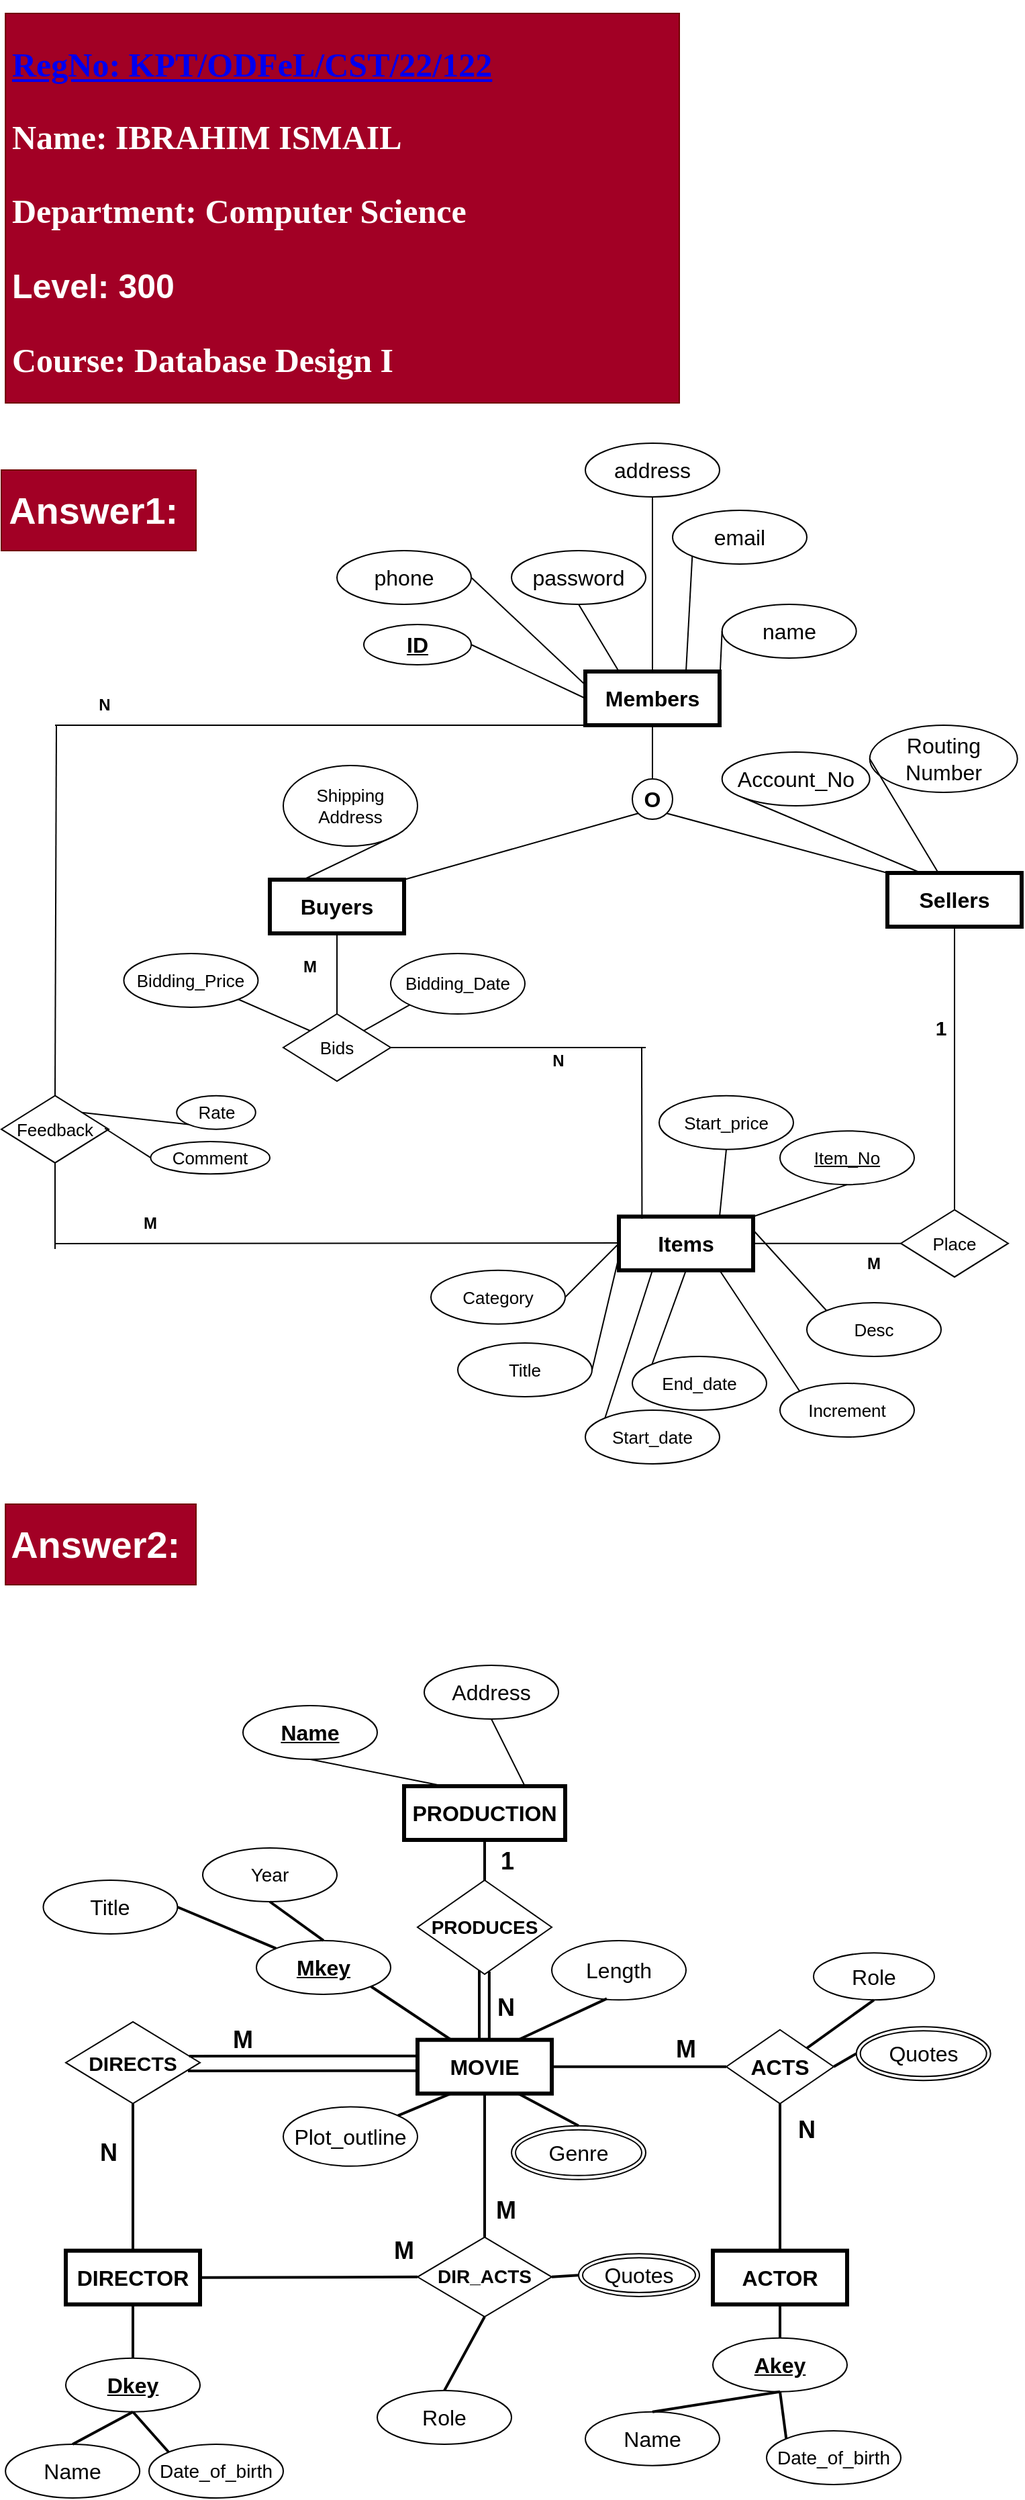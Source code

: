 <mxfile version="13.9.9" type="device"><diagram id="R2lEEEUBdFMjLlhIrx00" name="Page-1"><mxGraphModel dx="570" dy="810" grid="1" gridSize="10" guides="1" tooltips="1" connect="1" arrows="1" fold="1" page="1" pageScale="1" pageWidth="850" pageHeight="1100" background="#ffffff" math="0" shadow="0" extFonts="Permanent Marker^https://fonts.googleapis.com/css?family=Permanent+Marker"><root><mxCell id="0"/><mxCell id="1" parent="0"/><mxCell id="3SLFZwiBnC4QD5V8K0jt-1" value="Members" style="whiteSpace=wrap;html=1;align=center;strokeWidth=3;fontSize=16;fontStyle=1" parent="1" vertex="1"><mxGeometry x="1320" y="500" width="100" height="40" as="geometry"/></mxCell><mxCell id="3SLFZwiBnC4QD5V8K0jt-2" value="Buyers" style="whiteSpace=wrap;html=1;align=center;strokeWidth=3;fontSize=16;fontStyle=1" parent="1" vertex="1"><mxGeometry x="1085" y="655" width="100" height="40" as="geometry"/></mxCell><mxCell id="3SLFZwiBnC4QD5V8K0jt-3" value="Sellers" style="whiteSpace=wrap;html=1;align=center;strokeWidth=3;fontSize=16;fontStyle=1" parent="1" vertex="1"><mxGeometry x="1545" y="650" width="100" height="40" as="geometry"/></mxCell><mxCell id="3SLFZwiBnC4QD5V8K0jt-4" value="O" style="ellipse;whiteSpace=wrap;html=1;aspect=fixed;strokeWidth=1;fontSize=16;fontStyle=1" parent="1" vertex="1"><mxGeometry x="1355" y="580" width="30" height="30" as="geometry"/></mxCell><mxCell id="3SLFZwiBnC4QD5V8K0jt-6" value="" style="endArrow=none;html=1;fontSize=16;entryX=0;entryY=1;entryDx=0;entryDy=0;exitX=1;exitY=0;exitDx=0;exitDy=0;" parent="1" source="3SLFZwiBnC4QD5V8K0jt-2" target="3SLFZwiBnC4QD5V8K0jt-4" edge="1"><mxGeometry width="50" height="50" relative="1" as="geometry"><mxPoint x="1156.23" y="674.99" as="sourcePoint"/><mxPoint x="1375" y="540" as="targetPoint"/></mxGeometry></mxCell><mxCell id="3SLFZwiBnC4QD5V8K0jt-7" value="" style="endArrow=none;html=1;fontSize=16;entryX=1;entryY=1;entryDx=0;entryDy=0;exitX=0;exitY=0;exitDx=0;exitDy=0;" parent="1" source="3SLFZwiBnC4QD5V8K0jt-3" target="3SLFZwiBnC4QD5V8K0jt-4" edge="1"><mxGeometry width="50" height="50" relative="1" as="geometry"><mxPoint x="1285" y="660" as="sourcePoint"/><mxPoint x="1369.393" y="615.607" as="targetPoint"/></mxGeometry></mxCell><mxCell id="3SLFZwiBnC4QD5V8K0jt-8" value="" style="endArrow=none;html=1;fontSize=16;entryX=0.5;entryY=1;entryDx=0;entryDy=0;exitX=0.5;exitY=0;exitDx=0;exitDy=0;" parent="1" source="3SLFZwiBnC4QD5V8K0jt-4" target="3SLFZwiBnC4QD5V8K0jt-1" edge="1"><mxGeometry width="50" height="50" relative="1" as="geometry"><mxPoint x="1495" y="660" as="sourcePoint"/><mxPoint x="1390.607" y="615.607" as="targetPoint"/></mxGeometry></mxCell><mxCell id="3SLFZwiBnC4QD5V8K0jt-10" value="ID" style="ellipse;whiteSpace=wrap;html=1;align=center;fontStyle=5;strokeWidth=1;fontSize=16;" parent="1" vertex="1"><mxGeometry x="1155" y="465" width="80" height="30" as="geometry"/></mxCell><mxCell id="3SLFZwiBnC4QD5V8K0jt-11" value="Bidding_Price" style="ellipse;whiteSpace=wrap;html=1;align=center;strokeWidth=1;fontSize=13;" parent="1" vertex="1"><mxGeometry x="976.23" y="710" width="100" height="40" as="geometry"/></mxCell><mxCell id="3SLFZwiBnC4QD5V8K0jt-12" value="email" style="ellipse;whiteSpace=wrap;html=1;align=center;strokeWidth=1;fontSize=16;" parent="1" vertex="1"><mxGeometry x="1385" y="380" width="100" height="40" as="geometry"/></mxCell><mxCell id="3SLFZwiBnC4QD5V8K0jt-13" value="name" style="ellipse;whiteSpace=wrap;html=1;align=center;strokeWidth=1;fontSize=16;" parent="1" vertex="1"><mxGeometry x="1421.84" y="450" width="100" height="40" as="geometry"/></mxCell><mxCell id="3SLFZwiBnC4QD5V8K0jt-14" value="address" style="ellipse;whiteSpace=wrap;html=1;align=center;strokeWidth=1;fontSize=16;" parent="1" vertex="1"><mxGeometry x="1320" y="330" width="100" height="40" as="geometry"/></mxCell><mxCell id="3SLFZwiBnC4QD5V8K0jt-15" value="password" style="ellipse;whiteSpace=wrap;html=1;align=center;strokeWidth=1;fontSize=16;" parent="1" vertex="1"><mxGeometry x="1265" y="410" width="100" height="40" as="geometry"/></mxCell><mxCell id="3SLFZwiBnC4QD5V8K0jt-16" value="phone" style="ellipse;whiteSpace=wrap;html=1;align=center;strokeWidth=1;fontSize=16;" parent="1" vertex="1"><mxGeometry x="1135" y="410" width="100" height="40" as="geometry"/></mxCell><mxCell id="3SLFZwiBnC4QD5V8K0jt-19" value="" style="endArrow=none;html=1;fontSize=16;exitX=1;exitY=0.5;exitDx=0;exitDy=0;entryX=0;entryY=0.5;entryDx=0;entryDy=0;" parent="1" source="3SLFZwiBnC4QD5V8K0jt-10" target="3SLFZwiBnC4QD5V8K0jt-1" edge="1"><mxGeometry width="50" height="50" relative="1" as="geometry"><mxPoint x="1270" y="480" as="sourcePoint"/><mxPoint x="1320" y="430" as="targetPoint"/></mxGeometry></mxCell><mxCell id="3SLFZwiBnC4QD5V8K0jt-20" value="" style="endArrow=none;html=1;fontSize=16;exitX=0.5;exitY=1;exitDx=0;exitDy=0;entryX=0.25;entryY=0;entryDx=0;entryDy=0;" parent="1" source="3SLFZwiBnC4QD5V8K0jt-15" target="3SLFZwiBnC4QD5V8K0jt-1" edge="1"><mxGeometry width="50" height="50" relative="1" as="geometry"><mxPoint x="1345" y="410" as="sourcePoint"/><mxPoint x="1325" y="500" as="targetPoint"/></mxGeometry></mxCell><mxCell id="3SLFZwiBnC4QD5V8K0jt-21" value="" style="endArrow=none;html=1;fontSize=16;exitX=1;exitY=0.5;exitDx=0;exitDy=0;entryX=0;entryY=0.25;entryDx=0;entryDy=0;" parent="1" source="3SLFZwiBnC4QD5V8K0jt-16" target="3SLFZwiBnC4QD5V8K0jt-1" edge="1"><mxGeometry width="50" height="50" relative="1" as="geometry"><mxPoint x="1275" y="550" as="sourcePoint"/><mxPoint x="1295" y="500" as="targetPoint"/></mxGeometry></mxCell><mxCell id="3SLFZwiBnC4QD5V8K0jt-22" value="" style="endArrow=none;html=1;fontSize=16;exitX=0.5;exitY=1;exitDx=0;exitDy=0;entryX=0.5;entryY=0;entryDx=0;entryDy=0;" parent="1" source="3SLFZwiBnC4QD5V8K0jt-14" target="3SLFZwiBnC4QD5V8K0jt-1" edge="1"><mxGeometry width="50" height="50" relative="1" as="geometry"><mxPoint x="1265" y="400" as="sourcePoint"/><mxPoint x="1335" y="510" as="targetPoint"/></mxGeometry></mxCell><mxCell id="3SLFZwiBnC4QD5V8K0jt-23" value="" style="endArrow=none;html=1;fontSize=16;exitX=0;exitY=1;exitDx=0;exitDy=0;entryX=0.75;entryY=0;entryDx=0;entryDy=0;" parent="1" source="3SLFZwiBnC4QD5V8K0jt-12" target="3SLFZwiBnC4QD5V8K0jt-1" edge="1"><mxGeometry width="50" height="50" relative="1" as="geometry"><mxPoint x="1405" y="390" as="sourcePoint"/><mxPoint x="1380" y="510" as="targetPoint"/></mxGeometry></mxCell><mxCell id="3SLFZwiBnC4QD5V8K0jt-24" value="" style="endArrow=none;html=1;fontSize=16;exitX=0;exitY=0.5;exitDx=0;exitDy=0;entryX=1;entryY=0.25;entryDx=0;entryDy=0;" parent="1" source="3SLFZwiBnC4QD5V8K0jt-13" target="3SLFZwiBnC4QD5V8K0jt-1" edge="1"><mxGeometry width="50" height="50" relative="1" as="geometry"><mxPoint x="1509.645" y="414.142" as="sourcePoint"/><mxPoint x="1405" y="510" as="targetPoint"/></mxGeometry></mxCell><mxCell id="Kn8hzGNGp4Z0YEw4c64L-1" value="Bidding_Date" style="ellipse;whiteSpace=wrap;html=1;align=center;strokeWidth=1;fontSize=13;" parent="1" vertex="1"><mxGeometry x="1175" y="710" width="100" height="44.99" as="geometry"/></mxCell><mxCell id="Kn8hzGNGp4Z0YEw4c64L-2" value="Shipping Address" style="ellipse;whiteSpace=wrap;html=1;align=center;strokeWidth=1;fontSize=13;" parent="1" vertex="1"><mxGeometry x="1095" y="570" width="100" height="60" as="geometry"/></mxCell><mxCell id="Kn8hzGNGp4Z0YEw4c64L-3" value="" style="endArrow=none;html=1;fontSize=13;entryX=1;entryY=1;entryDx=0;entryDy=0;exitX=0.25;exitY=0;exitDx=0;exitDy=0;" parent="1" source="3SLFZwiBnC4QD5V8K0jt-2" target="Kn8hzGNGp4Z0YEw4c64L-2" edge="1"><mxGeometry width="50" height="50" relative="1" as="geometry"><mxPoint x="996.23" y="694.99" as="sourcePoint"/><mxPoint x="1046.23" y="644.99" as="targetPoint"/></mxGeometry></mxCell><mxCell id="Kn8hzGNGp4Z0YEw4c64L-4" value="Bids" style="rhombus;whiteSpace=wrap;html=1;fontSize=13;" parent="1" vertex="1"><mxGeometry x="1095" y="754.99" width="80" height="50" as="geometry"/></mxCell><mxCell id="Kn8hzGNGp4Z0YEw4c64L-5" value="" style="endArrow=none;html=1;fontSize=13;entryX=0;entryY=1;entryDx=0;entryDy=0;exitX=1;exitY=0;exitDx=0;exitDy=0;" parent="1" source="Kn8hzGNGp4Z0YEw4c64L-4" target="Kn8hzGNGp4Z0YEw4c64L-1" edge="1"><mxGeometry width="50" height="50" relative="1" as="geometry"><mxPoint x="976.23" y="964.99" as="sourcePoint"/><mxPoint x="1026.23" y="914.99" as="targetPoint"/></mxGeometry></mxCell><mxCell id="Kn8hzGNGp4Z0YEw4c64L-6" value="" style="endArrow=none;html=1;fontSize=13;entryX=1;entryY=1;entryDx=0;entryDy=0;exitX=0;exitY=0;exitDx=0;exitDy=0;" parent="1" source="Kn8hzGNGp4Z0YEw4c64L-4" target="3SLFZwiBnC4QD5V8K0jt-11" edge="1"><mxGeometry width="50" height="50" relative="1" as="geometry"><mxPoint x="976.23" y="844.99" as="sourcePoint"/><mxPoint x="1026.23" y="794.99" as="targetPoint"/></mxGeometry></mxCell><mxCell id="Kn8hzGNGp4Z0YEw4c64L-7" value="" style="endArrow=none;html=1;fontSize=13;entryX=0.5;entryY=1;entryDx=0;entryDy=0;exitX=0.5;exitY=0;exitDx=0;exitDy=0;" parent="1" source="Kn8hzGNGp4Z0YEw4c64L-4" target="3SLFZwiBnC4QD5V8K0jt-2" edge="1"><mxGeometry width="50" height="50" relative="1" as="geometry"><mxPoint x="1096.23" y="774.99" as="sourcePoint"/><mxPoint x="1146.23" y="724.99" as="targetPoint"/></mxGeometry></mxCell><mxCell id="Kn8hzGNGp4Z0YEw4c64L-8" value="Account_No" style="ellipse;whiteSpace=wrap;html=1;align=center;strokeWidth=1;fontSize=16;" parent="1" vertex="1"><mxGeometry x="1421.84" y="560" width="110" height="40" as="geometry"/></mxCell><mxCell id="Kn8hzGNGp4Z0YEw4c64L-9" value="Routing Number" style="ellipse;whiteSpace=wrap;html=1;align=center;strokeWidth=1;fontSize=16;" parent="1" vertex="1"><mxGeometry x="1531.84" y="540" width="110" height="50" as="geometry"/></mxCell><mxCell id="Kn8hzGNGp4Z0YEw4c64L-10" value="" style="endArrow=none;html=1;fontSize=13;entryX=0;entryY=1;entryDx=0;entryDy=0;exitX=0.25;exitY=0;exitDx=0;exitDy=0;" parent="1" source="3SLFZwiBnC4QD5V8K0jt-3" target="Kn8hzGNGp4Z0YEw4c64L-8" edge="1"><mxGeometry width="50" height="50" relative="1" as="geometry"><mxPoint x="1605" y="670" as="sourcePoint"/><mxPoint x="1655" y="620" as="targetPoint"/></mxGeometry></mxCell><mxCell id="Kn8hzGNGp4Z0YEw4c64L-11" value="" style="endArrow=none;html=1;fontSize=13;entryX=0;entryY=0.5;entryDx=0;entryDy=0;" parent="1" source="3SLFZwiBnC4QD5V8K0jt-3" target="Kn8hzGNGp4Z0YEw4c64L-9" edge="1"><mxGeometry width="50" height="50" relative="1" as="geometry"><mxPoint x="1645" y="750" as="sourcePoint"/><mxPoint x="1695" y="700" as="targetPoint"/></mxGeometry></mxCell><mxCell id="Kn8hzGNGp4Z0YEw4c64L-12" value="Items" style="whiteSpace=wrap;html=1;align=center;strokeWidth=3;fontSize=16;fontStyle=1" parent="1" vertex="1"><mxGeometry x="1345" y="905.86" width="100" height="40" as="geometry"/></mxCell><mxCell id="Kn8hzGNGp4Z0YEw4c64L-13" value="Place" style="rhombus;whiteSpace=wrap;html=1;fontSize=13;" parent="1" vertex="1"><mxGeometry x="1555" y="900.86" width="80" height="50" as="geometry"/></mxCell><mxCell id="Kn8hzGNGp4Z0YEw4c64L-14" value="" style="endArrow=none;html=1;fontSize=13;entryX=0;entryY=0.5;entryDx=0;entryDy=0;exitX=1;exitY=0.5;exitDx=0;exitDy=0;" parent="1" source="Kn8hzGNGp4Z0YEw4c64L-12" target="Kn8hzGNGp4Z0YEw4c64L-13" edge="1"><mxGeometry width="50" height="50" relative="1" as="geometry"><mxPoint x="1455" y="905.86" as="sourcePoint"/><mxPoint x="1505" y="925.86" as="targetPoint"/></mxGeometry></mxCell><mxCell id="Kn8hzGNGp4Z0YEw4c64L-15" value="" style="endArrow=none;html=1;fontSize=13;entryX=0.5;entryY=1;entryDx=0;entryDy=0;exitX=0.5;exitY=0;exitDx=0;exitDy=0;" parent="1" source="Kn8hzGNGp4Z0YEw4c64L-13" target="3SLFZwiBnC4QD5V8K0jt-3" edge="1"><mxGeometry width="50" height="50" relative="1" as="geometry"><mxPoint x="1455" y="800" as="sourcePoint"/><mxPoint x="1505" y="750" as="targetPoint"/></mxGeometry></mxCell><mxCell id="Kn8hzGNGp4Z0YEw4c64L-17" value="Item_No" style="ellipse;whiteSpace=wrap;html=1;align=center;fontStyle=4;fontSize=13;" parent="1" vertex="1"><mxGeometry x="1465" y="842.07" width="100" height="40" as="geometry"/></mxCell><mxCell id="Kn8hzGNGp4Z0YEw4c64L-18" value="Title" style="ellipse;whiteSpace=wrap;html=1;align=center;fontSize=13;" parent="1" vertex="1"><mxGeometry x="1225" y="1000" width="100" height="40" as="geometry"/></mxCell><mxCell id="Kn8hzGNGp4Z0YEw4c64L-19" value="Start_date" style="ellipse;whiteSpace=wrap;html=1;align=center;fontSize=13;" parent="1" vertex="1"><mxGeometry x="1320" y="1050" width="100" height="40" as="geometry"/></mxCell><mxCell id="Kn8hzGNGp4Z0YEw4c64L-20" value="End_date" style="ellipse;whiteSpace=wrap;html=1;align=center;fontSize=13;" parent="1" vertex="1"><mxGeometry x="1355" y="1010" width="100" height="40" as="geometry"/></mxCell><mxCell id="Kn8hzGNGp4Z0YEw4c64L-21" value="Increment" style="ellipse;whiteSpace=wrap;html=1;align=center;fontSize=13;" parent="1" vertex="1"><mxGeometry x="1465" y="1030" width="100" height="40" as="geometry"/></mxCell><mxCell id="Kn8hzGNGp4Z0YEw4c64L-22" value="Desc" style="ellipse;whiteSpace=wrap;html=1;align=center;fontSize=13;" parent="1" vertex="1"><mxGeometry x="1485" y="970" width="100" height="40" as="geometry"/></mxCell><mxCell id="Kn8hzGNGp4Z0YEw4c64L-23" value="Category" style="ellipse;whiteSpace=wrap;html=1;align=center;fontSize=13;" parent="1" vertex="1"><mxGeometry x="1205" y="945.86" width="100" height="40" as="geometry"/></mxCell><mxCell id="Kn8hzGNGp4Z0YEw4c64L-24" value="Start_price" style="ellipse;whiteSpace=wrap;html=1;align=center;fontSize=13;" parent="1" vertex="1"><mxGeometry x="1375" y="815.86" width="100" height="40" as="geometry"/></mxCell><mxCell id="_BG4PR5M80ZK4GJVaDnd-1" value="" style="endArrow=none;html=1;entryX=0.5;entryY=1;entryDx=0;entryDy=0;exitX=1;exitY=0;exitDx=0;exitDy=0;" parent="1" source="Kn8hzGNGp4Z0YEw4c64L-12" target="Kn8hzGNGp4Z0YEw4c64L-17" edge="1"><mxGeometry width="50" height="50" relative="1" as="geometry"><mxPoint x="1475" y="965.86" as="sourcePoint"/><mxPoint x="1480" y="865.86" as="targetPoint"/></mxGeometry></mxCell><mxCell id="_BG4PR5M80ZK4GJVaDnd-2" value="" style="endArrow=none;html=1;entryX=0.5;entryY=1;entryDx=0;entryDy=0;exitX=0.75;exitY=0;exitDx=0;exitDy=0;" parent="1" source="Kn8hzGNGp4Z0YEw4c64L-12" target="Kn8hzGNGp4Z0YEw4c64L-24" edge="1"><mxGeometry width="50" height="50" relative="1" as="geometry"><mxPoint x="1265" y="1045.86" as="sourcePoint"/><mxPoint x="1400.355" y="860.002" as="targetPoint"/></mxGeometry></mxCell><mxCell id="_BG4PR5M80ZK4GJVaDnd-3" value="" style="endArrow=none;html=1;entryX=1;entryY=0.5;entryDx=0;entryDy=0;exitX=0;exitY=0.5;exitDx=0;exitDy=0;" parent="1" source="Kn8hzGNGp4Z0YEw4c64L-12" target="Kn8hzGNGp4Z0YEw4c64L-23" edge="1"><mxGeometry width="50" height="50" relative="1" as="geometry"><mxPoint x="1350" y="950" as="sourcePoint"/><mxPoint x="1325" y="995.86" as="targetPoint"/></mxGeometry></mxCell><mxCell id="_BG4PR5M80ZK4GJVaDnd-4" value="" style="endArrow=none;html=1;entryX=1;entryY=0.5;entryDx=0;entryDy=0;exitX=0;exitY=0.75;exitDx=0;exitDy=0;" parent="1" source="Kn8hzGNGp4Z0YEw4c64L-12" target="Kn8hzGNGp4Z0YEw4c64L-18" edge="1"><mxGeometry width="50" height="50" relative="1" as="geometry"><mxPoint x="1315" y="1075.86" as="sourcePoint"/><mxPoint x="1365" y="1025.86" as="targetPoint"/></mxGeometry></mxCell><mxCell id="_BG4PR5M80ZK4GJVaDnd-5" value="" style="endArrow=none;html=1;entryX=0.25;entryY=1;entryDx=0;entryDy=0;exitX=0;exitY=0;exitDx=0;exitDy=0;" parent="1" source="Kn8hzGNGp4Z0YEw4c64L-19" target="Kn8hzGNGp4Z0YEw4c64L-12" edge="1"><mxGeometry width="50" height="50" relative="1" as="geometry"><mxPoint x="1285" y="1055.86" as="sourcePoint"/><mxPoint x="1335" y="1005.86" as="targetPoint"/></mxGeometry></mxCell><mxCell id="_BG4PR5M80ZK4GJVaDnd-6" value="" style="endArrow=none;html=1;entryX=0.5;entryY=1;entryDx=0;entryDy=0;exitX=0;exitY=0;exitDx=0;exitDy=0;" parent="1" source="Kn8hzGNGp4Z0YEw4c64L-20" target="Kn8hzGNGp4Z0YEw4c64L-12" edge="1"><mxGeometry width="50" height="50" relative="1" as="geometry"><mxPoint x="1365" y="1125.86" as="sourcePoint"/><mxPoint x="1415" y="1075.86" as="targetPoint"/></mxGeometry></mxCell><mxCell id="_BG4PR5M80ZK4GJVaDnd-7" value="" style="endArrow=none;html=1;entryX=0.75;entryY=1;entryDx=0;entryDy=0;exitX=0;exitY=0;exitDx=0;exitDy=0;" parent="1" source="Kn8hzGNGp4Z0YEw4c64L-21" target="Kn8hzGNGp4Z0YEw4c64L-12" edge="1"><mxGeometry width="50" height="50" relative="1" as="geometry"><mxPoint x="1455" y="1135.86" as="sourcePoint"/><mxPoint x="1505" y="1085.86" as="targetPoint"/></mxGeometry></mxCell><mxCell id="LFZbQGSVS6kTV79NoV0P-1" value="" style="endArrow=none;html=1;entryX=0;entryY=0;entryDx=0;entryDy=0;exitX=1;exitY=0.25;exitDx=0;exitDy=0;" parent="1" source="Kn8hzGNGp4Z0YEw4c64L-12" target="Kn8hzGNGp4Z0YEw4c64L-22" edge="1"><mxGeometry width="50" height="50" relative="1" as="geometry"><mxPoint x="1455" y="915.86" as="sourcePoint"/><mxPoint x="1495" y="840" as="targetPoint"/></mxGeometry></mxCell><mxCell id="LFZbQGSVS6kTV79NoV0P-2" value="Comment" style="ellipse;whiteSpace=wrap;html=1;align=center;strokeWidth=1;fontSize=13;" parent="1" vertex="1"><mxGeometry x="996.23" y="850" width="88.77" height="24.14" as="geometry"/></mxCell><mxCell id="LFZbQGSVS6kTV79NoV0P-3" value="Rate" style="ellipse;whiteSpace=wrap;html=1;align=center;strokeWidth=1;fontSize=13;" parent="1" vertex="1"><mxGeometry x="1015.62" y="815.86" width="58.77" height="25" as="geometry"/></mxCell><mxCell id="LFZbQGSVS6kTV79NoV0P-4" value="Feedback" style="rhombus;whiteSpace=wrap;html=1;fontSize=13;" parent="1" vertex="1"><mxGeometry x="885" y="815.86" width="80" height="50" as="geometry"/></mxCell><mxCell id="LFZbQGSVS6kTV79NoV0P-5" value="" style="endArrow=none;html=1;fontSize=13;entryX=0;entryY=1;entryDx=0;entryDy=0;exitX=1;exitY=0;exitDx=0;exitDy=0;" parent="1" source="LFZbQGSVS6kTV79NoV0P-4" target="LFZbQGSVS6kTV79NoV0P-3" edge="1"><mxGeometry width="50" height="50" relative="1" as="geometry"><mxPoint x="767.46" y="1099.99" as="sourcePoint"/><mxPoint x="817.46" y="1049.99" as="targetPoint"/></mxGeometry></mxCell><mxCell id="LFZbQGSVS6kTV79NoV0P-6" value="" style="endArrow=none;html=1;fontSize=13;entryX=0;entryY=0.5;entryDx=0;entryDy=0;exitX=0.963;exitY=0.485;exitDx=0;exitDy=0;exitPerimeter=0;" parent="1" source="LFZbQGSVS6kTV79NoV0P-4" target="LFZbQGSVS6kTV79NoV0P-2" edge="1"><mxGeometry width="50" height="50" relative="1" as="geometry"><mxPoint x="767.46" y="979.99" as="sourcePoint"/><mxPoint x="817.46" y="929.99" as="targetPoint"/></mxGeometry></mxCell><mxCell id="LFZbQGSVS6kTV79NoV0P-7" value="" style="endArrow=none;html=1;fontSize=13;exitX=0.5;exitY=0;exitDx=0;exitDy=0;" parent="1" source="LFZbQGSVS6kTV79NoV0P-4" edge="1"><mxGeometry width="50" height="50" relative="1" as="geometry"><mxPoint x="887.46" y="909.99" as="sourcePoint"/><mxPoint x="926" y="540" as="targetPoint"/></mxGeometry></mxCell><mxCell id="LFZbQGSVS6kTV79NoV0P-8" value="" style="endArrow=none;html=1;entryX=0;entryY=1;entryDx=0;entryDy=0;" parent="1" target="3SLFZwiBnC4QD5V8K0jt-1" edge="1"><mxGeometry width="50" height="50" relative="1" as="geometry"><mxPoint x="925" y="540" as="sourcePoint"/><mxPoint x="995" y="490" as="targetPoint"/></mxGeometry></mxCell><mxCell id="LFZbQGSVS6kTV79NoV0P-10" value="" style="endArrow=none;html=1;entryX=-0.015;entryY=0.492;entryDx=0;entryDy=0;entryPerimeter=0;" parent="1" target="Kn8hzGNGp4Z0YEw4c64L-12" edge="1"><mxGeometry width="50" height="50" relative="1" as="geometry"><mxPoint x="925" y="926" as="sourcePoint"/><mxPoint x="1055" y="950" as="targetPoint"/></mxGeometry></mxCell><mxCell id="LFZbQGSVS6kTV79NoV0P-11" value="N" style="text;html=1;strokeColor=none;fillColor=none;align=center;verticalAlign=middle;whiteSpace=wrap;rounded=0;fontStyle=1" parent="1" vertex="1"><mxGeometry x="941.84" y="515" width="40" height="20" as="geometry"/></mxCell><mxCell id="LFZbQGSVS6kTV79NoV0P-12" value="M" style="text;html=1;strokeColor=none;fillColor=none;align=center;verticalAlign=middle;whiteSpace=wrap;rounded=0;fontStyle=1" parent="1" vertex="1"><mxGeometry x="1095" y="710" width="40" height="20" as="geometry"/></mxCell><mxCell id="LFZbQGSVS6kTV79NoV0P-14" value="" style="endArrow=none;html=1;entryX=0.5;entryY=1;entryDx=0;entryDy=0;" parent="1" target="LFZbQGSVS6kTV79NoV0P-4" edge="1"><mxGeometry width="50" height="50" relative="1" as="geometry"><mxPoint x="925" y="930" as="sourcePoint"/><mxPoint x="945" y="890" as="targetPoint"/></mxGeometry></mxCell><mxCell id="LFZbQGSVS6kTV79NoV0P-15" value="M" style="text;html=1;strokeColor=none;fillColor=none;align=center;verticalAlign=middle;whiteSpace=wrap;rounded=0;fontStyle=1" parent="1" vertex="1"><mxGeometry x="976.23" y="900.86" width="40" height="20" as="geometry"/></mxCell><mxCell id="LFZbQGSVS6kTV79NoV0P-16" value="" style="endArrow=none;html=1;exitX=1;exitY=0.5;exitDx=0;exitDy=0;" parent="1" source="Kn8hzGNGp4Z0YEw4c64L-4" edge="1"><mxGeometry width="50" height="50" relative="1" as="geometry"><mxPoint x="1165" y="870" as="sourcePoint"/><mxPoint x="1365" y="780" as="targetPoint"/></mxGeometry></mxCell><mxCell id="LFZbQGSVS6kTV79NoV0P-17" value="" style="endArrow=none;html=1;exitX=0.172;exitY=0.04;exitDx=0;exitDy=0;exitPerimeter=0;" parent="1" source="Kn8hzGNGp4Z0YEw4c64L-12" edge="1"><mxGeometry width="50" height="50" relative="1" as="geometry"><mxPoint x="1355" y="850" as="sourcePoint"/><mxPoint x="1362" y="780" as="targetPoint"/></mxGeometry></mxCell><mxCell id="LFZbQGSVS6kTV79NoV0P-18" value="N" style="text;html=1;strokeColor=none;fillColor=none;align=center;verticalAlign=middle;whiteSpace=wrap;rounded=0;fontStyle=1" parent="1" vertex="1"><mxGeometry x="1280" y="780" width="40" height="20" as="geometry"/></mxCell><mxCell id="LFZbQGSVS6kTV79NoV0P-20" value="M" style="text;html=1;strokeColor=none;fillColor=none;align=center;verticalAlign=middle;whiteSpace=wrap;rounded=0;fontStyle=1" parent="1" vertex="1"><mxGeometry x="1515" y="930.86" width="40" height="20" as="geometry"/></mxCell><mxCell id="LFZbQGSVS6kTV79NoV0P-21" value="1" style="text;html=1;strokeColor=none;fillColor=none;align=center;verticalAlign=middle;whiteSpace=wrap;rounded=0;fontStyle=1;fontSize=15;" parent="1" vertex="1"><mxGeometry x="1565" y="754.99" width="40" height="20" as="geometry"/></mxCell><mxCell id="LFZbQGSVS6kTV79NoV0P-23" value="PRODUCTION" style="whiteSpace=wrap;html=1;align=center;strokeWidth=3;fontSize=16;fontStyle=1" parent="1" vertex="1"><mxGeometry x="1185" y="1330" width="120" height="40" as="geometry"/></mxCell><mxCell id="LFZbQGSVS6kTV79NoV0P-24" value="Name" style="ellipse;whiteSpace=wrap;html=1;align=center;fontStyle=5;strokeWidth=1;fontSize=16;" parent="1" vertex="1"><mxGeometry x="1065" y="1270" width="100" height="40" as="geometry"/></mxCell><mxCell id="LFZbQGSVS6kTV79NoV0P-25" value="Address" style="ellipse;whiteSpace=wrap;html=1;align=center;strokeWidth=1;fontSize=16;" parent="1" vertex="1"><mxGeometry x="1200" y="1240" width="100" height="40" as="geometry"/></mxCell><mxCell id="LFZbQGSVS6kTV79NoV0P-26" value="" style="endArrow=none;html=1;fontSize=15;entryX=0.5;entryY=1;entryDx=0;entryDy=0;exitX=0.75;exitY=0;exitDx=0;exitDy=0;" parent="1" source="LFZbQGSVS6kTV79NoV0P-23" target="LFZbQGSVS6kTV79NoV0P-25" edge="1"><mxGeometry width="50" height="50" relative="1" as="geometry"><mxPoint x="1275" y="1280" as="sourcePoint"/><mxPoint x="1325" y="1230" as="targetPoint"/></mxGeometry></mxCell><mxCell id="LFZbQGSVS6kTV79NoV0P-27" value="" style="endArrow=none;html=1;fontSize=15;entryX=0.5;entryY=1;entryDx=0;entryDy=0;exitX=0.25;exitY=0;exitDx=0;exitDy=0;" parent="1" source="LFZbQGSVS6kTV79NoV0P-23" target="LFZbQGSVS6kTV79NoV0P-24" edge="1"><mxGeometry width="50" height="50" relative="1" as="geometry"><mxPoint x="1175" y="1300" as="sourcePoint"/><mxPoint x="1225" y="1250" as="targetPoint"/></mxGeometry></mxCell><mxCell id="LFZbQGSVS6kTV79NoV0P-28" value="PRODUCES" style="rhombus;whiteSpace=wrap;html=1;fontSize=14;fontStyle=1" parent="1" vertex="1"><mxGeometry x="1195" y="1400" width="100" height="70" as="geometry"/></mxCell><mxCell id="LFZbQGSVS6kTV79NoV0P-29" value="" style="endArrow=none;html=1;fontSize=11;entryX=0.5;entryY=1;entryDx=0;entryDy=0;exitX=0.5;exitY=0;exitDx=0;exitDy=0;strokeWidth=2;" parent="1" source="LFZbQGSVS6kTV79NoV0P-28" target="LFZbQGSVS6kTV79NoV0P-23" edge="1"><mxGeometry width="50" height="50" relative="1" as="geometry"><mxPoint x="1205" y="1480" as="sourcePoint"/><mxPoint x="1255" y="1430" as="targetPoint"/></mxGeometry></mxCell><mxCell id="LFZbQGSVS6kTV79NoV0P-30" value="MOVIE" style="whiteSpace=wrap;html=1;align=center;strokeWidth=3;fontSize=16;fontStyle=1" parent="1" vertex="1"><mxGeometry x="1195" y="1518.86" width="100" height="40" as="geometry"/></mxCell><mxCell id="LFZbQGSVS6kTV79NoV0P-31" value="ACTS" style="rhombus;whiteSpace=wrap;html=1;fontSize=16;fontStyle=1" parent="1" vertex="1"><mxGeometry x="1425" y="1511.35" width="80" height="55.01" as="geometry"/></mxCell><mxCell id="LFZbQGSVS6kTV79NoV0P-32" value="DIRECTS" style="rhombus;whiteSpace=wrap;html=1;fontSize=15;fontStyle=1" parent="1" vertex="1"><mxGeometry x="933" y="1505.42" width="100" height="60.87" as="geometry"/></mxCell><mxCell id="LFZbQGSVS6kTV79NoV0P-33" value="ACTOR" style="whiteSpace=wrap;html=1;align=center;strokeWidth=3;fontSize=16;fontStyle=1" parent="1" vertex="1"><mxGeometry x="1415" y="1675.86" width="100" height="40" as="geometry"/></mxCell><mxCell id="LFZbQGSVS6kTV79NoV0P-36" value="DIR_ACTS" style="rhombus;whiteSpace=wrap;html=1;fontSize=14;fontStyle=1" parent="1" vertex="1"><mxGeometry x="1195" y="1665.86" width="100" height="59.15" as="geometry"/></mxCell><mxCell id="LFZbQGSVS6kTV79NoV0P-37" value="DIRECTOR" style="whiteSpace=wrap;html=1;align=center;strokeWidth=3;fontSize=16;fontStyle=1" parent="1" vertex="1"><mxGeometry x="933" y="1675.86" width="100" height="40" as="geometry"/></mxCell><mxCell id="LFZbQGSVS6kTV79NoV0P-38" value="" style="endArrow=none;html=1;fontSize=11;entryX=0.5;entryY=1;entryDx=0;entryDy=0;exitX=0.5;exitY=0;exitDx=0;exitDy=0;strokeWidth=2;" parent="1" edge="1"><mxGeometry width="50" height="50" relative="1" as="geometry"><mxPoint x="1241" y="1517.86" as="sourcePoint"/><mxPoint x="1241" y="1467" as="targetPoint"/></mxGeometry></mxCell><mxCell id="LFZbQGSVS6kTV79NoV0P-39" value="" style="endArrow=none;html=1;fontSize=11;entryX=0.5;entryY=1;entryDx=0;entryDy=0;exitX=0.5;exitY=0;exitDx=0;exitDy=0;strokeWidth=2;" parent="1" edge="1"><mxGeometry width="50" height="50" relative="1" as="geometry"><mxPoint x="1248.43" y="1518.86" as="sourcePoint"/><mxPoint x="1248.43" y="1468" as="targetPoint"/></mxGeometry></mxCell><mxCell id="LFZbQGSVS6kTV79NoV0P-40" value="" style="endArrow=none;html=1;strokeWidth=2;fontSize=11;exitX=1;exitY=0.5;exitDx=0;exitDy=0;entryX=0;entryY=0.5;entryDx=0;entryDy=0;" parent="1" source="LFZbQGSVS6kTV79NoV0P-30" target="LFZbQGSVS6kTV79NoV0P-31" edge="1"><mxGeometry width="50" height="50" relative="1" as="geometry"><mxPoint x="1305" y="1580" as="sourcePoint"/><mxPoint x="1385" y="1540" as="targetPoint"/></mxGeometry></mxCell><mxCell id="LFZbQGSVS6kTV79NoV0P-41" value="" style="endArrow=none;html=1;strokeWidth=2;fontSize=11;entryX=0.5;entryY=1;entryDx=0;entryDy=0;exitX=0.5;exitY=0;exitDx=0;exitDy=0;" parent="1" source="LFZbQGSVS6kTV79NoV0P-33" target="LFZbQGSVS6kTV79NoV0P-31" edge="1"><mxGeometry width="50" height="50" relative="1" as="geometry"><mxPoint x="1465" y="1630" as="sourcePoint"/><mxPoint x="1475" y="1585.86" as="targetPoint"/></mxGeometry></mxCell><mxCell id="LFZbQGSVS6kTV79NoV0P-42" value="Role" style="ellipse;whiteSpace=wrap;html=1;align=center;strokeWidth=1;fontSize=16;" parent="1" vertex="1"><mxGeometry x="1490" y="1454.12" width="90" height="35.01" as="geometry"/></mxCell><mxCell id="LFZbQGSVS6kTV79NoV0P-43" value="Plot_outline" style="ellipse;whiteSpace=wrap;html=1;align=center;strokeWidth=1;fontSize=16;" parent="1" vertex="1"><mxGeometry x="1095" y="1568.79" width="100" height="44.14" as="geometry"/></mxCell><mxCell id="LFZbQGSVS6kTV79NoV0P-44" value="Quotes" style="ellipse;shape=doubleEllipse;margin=3;whiteSpace=wrap;html=1;align=center;fontSize=16;" parent="1" vertex="1"><mxGeometry x="1521.84" y="1509.13" width="100" height="40" as="geometry"/></mxCell><mxCell id="LFZbQGSVS6kTV79NoV0P-45" value="" style="endArrow=none;html=1;strokeWidth=2;fontSize=16;exitX=1;exitY=0.5;exitDx=0;exitDy=0;entryX=0;entryY=0.5;entryDx=0;entryDy=0;" parent="1" source="LFZbQGSVS6kTV79NoV0P-31" target="LFZbQGSVS6kTV79NoV0P-44" edge="1"><mxGeometry width="50" height="50" relative="1" as="geometry"><mxPoint x="1565" y="1490" as="sourcePoint"/><mxPoint x="1615" y="1440" as="targetPoint"/></mxGeometry></mxCell><mxCell id="LFZbQGSVS6kTV79NoV0P-46" value="" style="endArrow=none;html=1;strokeWidth=2;fontSize=16;entryX=0.5;entryY=1;entryDx=0;entryDy=0;exitX=1;exitY=0;exitDx=0;exitDy=0;" parent="1" source="LFZbQGSVS6kTV79NoV0P-31" target="LFZbQGSVS6kTV79NoV0P-42" edge="1"><mxGeometry width="50" height="50" relative="1" as="geometry"><mxPoint x="1355" y="1550" as="sourcePoint"/><mxPoint x="1405" y="1500" as="targetPoint"/></mxGeometry></mxCell><mxCell id="LFZbQGSVS6kTV79NoV0P-47" value="Akey" style="ellipse;whiteSpace=wrap;html=1;align=center;fontStyle=5;strokeWidth=1;fontSize=16;" parent="1" vertex="1"><mxGeometry x="1415" y="1740.86" width="100" height="40" as="geometry"/></mxCell><mxCell id="LFZbQGSVS6kTV79NoV0P-48" value="Name" style="ellipse;whiteSpace=wrap;html=1;align=center;strokeWidth=1;fontSize=16;" parent="1" vertex="1"><mxGeometry x="1320" y="1795.86" width="100" height="40" as="geometry"/></mxCell><mxCell id="LFZbQGSVS6kTV79NoV0P-49" value="Date_of_birth" style="ellipse;whiteSpace=wrap;html=1;align=center;strokeWidth=1;fontSize=14;" parent="1" vertex="1"><mxGeometry x="1455" y="1810" width="100" height="40" as="geometry"/></mxCell><mxCell id="LFZbQGSVS6kTV79NoV0P-50" value="" style="endArrow=none;html=1;strokeWidth=2;fontSize=14;entryX=0.5;entryY=1;entryDx=0;entryDy=0;exitX=0.5;exitY=0;exitDx=0;exitDy=0;" parent="1" source="LFZbQGSVS6kTV79NoV0P-47" target="LFZbQGSVS6kTV79NoV0P-33" edge="1"><mxGeometry width="50" height="50" relative="1" as="geometry"><mxPoint x="1635" y="1785" as="sourcePoint"/><mxPoint x="1685" y="1735" as="targetPoint"/></mxGeometry></mxCell><mxCell id="LFZbQGSVS6kTV79NoV0P-51" value="" style="endArrow=none;html=1;strokeWidth=2;fontSize=14;entryX=0.5;entryY=1;entryDx=0;entryDy=0;exitX=0.5;exitY=0;exitDx=0;exitDy=0;" parent="1" source="LFZbQGSVS6kTV79NoV0P-48" target="LFZbQGSVS6kTV79NoV0P-47" edge="1"><mxGeometry width="50" height="50" relative="1" as="geometry"><mxPoint x="1325" y="1855" as="sourcePoint"/><mxPoint x="1375" y="1805" as="targetPoint"/></mxGeometry></mxCell><mxCell id="LFZbQGSVS6kTV79NoV0P-52" value="" style="endArrow=none;html=1;strokeWidth=2;fontSize=14;entryX=0.5;entryY=1;entryDx=0;entryDy=0;exitX=0;exitY=0;exitDx=0;exitDy=0;" parent="1" source="LFZbQGSVS6kTV79NoV0P-49" target="LFZbQGSVS6kTV79NoV0P-47" edge="1"><mxGeometry width="50" height="50" relative="1" as="geometry"><mxPoint x="1435" y="1815" as="sourcePoint"/><mxPoint x="1475" y="1790.86" as="targetPoint"/></mxGeometry></mxCell><mxCell id="LFZbQGSVS6kTV79NoV0P-53" value="" style="endArrow=none;html=1;strokeWidth=2;fontSize=15;entryX=0;entryY=0.25;entryDx=0;entryDy=0;" parent="1" edge="1"><mxGeometry width="50" height="50" relative="1" as="geometry"><mxPoint x="1025" y="1531" as="sourcePoint"/><mxPoint x="1195" y="1530.86" as="targetPoint"/></mxGeometry></mxCell><mxCell id="LFZbQGSVS6kTV79NoV0P-54" value="" style="endArrow=none;html=1;strokeWidth=2;fontSize=15;entryX=0;entryY=0.25;entryDx=0;entryDy=0;" parent="1" edge="1"><mxGeometry width="50" height="50" relative="1" as="geometry"><mxPoint x="1024.0" y="1542" as="sourcePoint"/><mxPoint x="1194" y="1541.86" as="targetPoint"/></mxGeometry></mxCell><mxCell id="LFZbQGSVS6kTV79NoV0P-55" value="" style="endArrow=none;html=1;strokeWidth=2;fontSize=15;entryX=0.5;entryY=1;entryDx=0;entryDy=0;exitX=0.5;exitY=0;exitDx=0;exitDy=0;" parent="1" source="LFZbQGSVS6kTV79NoV0P-37" target="LFZbQGSVS6kTV79NoV0P-32" edge="1"><mxGeometry width="50" height="50" relative="1" as="geometry"><mxPoint x="915" y="1630" as="sourcePoint"/><mxPoint x="965" y="1580" as="targetPoint"/></mxGeometry></mxCell><mxCell id="LFZbQGSVS6kTV79NoV0P-56" value="Dkey" style="ellipse;whiteSpace=wrap;html=1;align=center;fontStyle=5;strokeWidth=1;fontSize=16;" parent="1" vertex="1"><mxGeometry x="933" y="1755.86" width="100" height="40" as="geometry"/></mxCell><mxCell id="LFZbQGSVS6kTV79NoV0P-57" value="Name" style="ellipse;whiteSpace=wrap;html=1;align=center;strokeWidth=1;fontSize=16;" parent="1" vertex="1"><mxGeometry x="888.07" y="1820.0" width="100" height="40" as="geometry"/></mxCell><mxCell id="LFZbQGSVS6kTV79NoV0P-58" value="Date_of_birth" style="ellipse;whiteSpace=wrap;html=1;align=center;strokeWidth=1;fontSize=14;" parent="1" vertex="1"><mxGeometry x="995" y="1820.0" width="100" height="40" as="geometry"/></mxCell><mxCell id="LFZbQGSVS6kTV79NoV0P-59" value="" style="endArrow=none;html=1;strokeWidth=2;fontSize=14;entryX=0.5;entryY=1;entryDx=0;entryDy=0;exitX=0.5;exitY=0;exitDx=0;exitDy=0;" parent="1" source="LFZbQGSVS6kTV79NoV0P-56" target="LFZbQGSVS6kTV79NoV0P-37" edge="1"><mxGeometry width="50" height="50" relative="1" as="geometry"><mxPoint x="1155" y="1804.57" as="sourcePoint"/><mxPoint x="985.0" y="1735.43" as="targetPoint"/></mxGeometry></mxCell><mxCell id="LFZbQGSVS6kTV79NoV0P-60" value="" style="endArrow=none;html=1;strokeWidth=2;fontSize=14;entryX=0.5;entryY=1;entryDx=0;entryDy=0;exitX=0.5;exitY=0;exitDx=0;exitDy=0;" parent="1" source="LFZbQGSVS6kTV79NoV0P-57" target="LFZbQGSVS6kTV79NoV0P-56" edge="1"><mxGeometry width="50" height="50" relative="1" as="geometry"><mxPoint x="845" y="1874.57" as="sourcePoint"/><mxPoint x="895" y="1824.57" as="targetPoint"/></mxGeometry></mxCell><mxCell id="LFZbQGSVS6kTV79NoV0P-61" value="" style="endArrow=none;html=1;strokeWidth=2;fontSize=14;entryX=0.5;entryY=1;entryDx=0;entryDy=0;exitX=0;exitY=0;exitDx=0;exitDy=0;" parent="1" source="LFZbQGSVS6kTV79NoV0P-58" target="LFZbQGSVS6kTV79NoV0P-56" edge="1"><mxGeometry width="50" height="50" relative="1" as="geometry"><mxPoint x="955" y="1834.57" as="sourcePoint"/><mxPoint x="995.0" y="1810.43" as="targetPoint"/></mxGeometry></mxCell><mxCell id="LFZbQGSVS6kTV79NoV0P-62" value="" style="endArrow=none;html=1;strokeWidth=2;fontSize=14;entryX=0.5;entryY=1;entryDx=0;entryDy=0;exitX=0.5;exitY=0;exitDx=0;exitDy=0;" parent="1" source="LFZbQGSVS6kTV79NoV0P-36" target="LFZbQGSVS6kTV79NoV0P-30" edge="1"><mxGeometry width="50" height="50" relative="1" as="geometry"><mxPoint x="1085" y="1700" as="sourcePoint"/><mxPoint x="1135" y="1650" as="targetPoint"/></mxGeometry></mxCell><mxCell id="LFZbQGSVS6kTV79NoV0P-63" value="" style="endArrow=none;html=1;strokeWidth=2;fontSize=14;entryX=0;entryY=0.5;entryDx=0;entryDy=0;exitX=1;exitY=0.5;exitDx=0;exitDy=0;" parent="1" source="LFZbQGSVS6kTV79NoV0P-37" target="LFZbQGSVS6kTV79NoV0P-36" edge="1"><mxGeometry width="50" height="50" relative="1" as="geometry"><mxPoint x="1105" y="1630" as="sourcePoint"/><mxPoint x="1103.711" y="1695.86" as="targetPoint"/></mxGeometry></mxCell><mxCell id="LFZbQGSVS6kTV79NoV0P-64" value="Role" style="ellipse;whiteSpace=wrap;html=1;align=center;strokeWidth=1;fontSize=16;" parent="1" vertex="1"><mxGeometry x="1165" y="1780.0" width="100" height="40" as="geometry"/></mxCell><mxCell id="LFZbQGSVS6kTV79NoV0P-65" value="Quotes" style="ellipse;shape=doubleEllipse;margin=3;whiteSpace=wrap;html=1;align=center;fontSize=16;" parent="1" vertex="1"><mxGeometry x="1315" y="1678.16" width="90" height="31.84" as="geometry"/></mxCell><mxCell id="LFZbQGSVS6kTV79NoV0P-66" value="Genre" style="ellipse;shape=doubleEllipse;margin=3;whiteSpace=wrap;html=1;align=center;fontSize=16;" parent="1" vertex="1"><mxGeometry x="1265" y="1582.93" width="100" height="40" as="geometry"/></mxCell><mxCell id="LFZbQGSVS6kTV79NoV0P-67" value="Length" style="ellipse;whiteSpace=wrap;html=1;align=center;strokeWidth=1;fontSize=16;" parent="1" vertex="1"><mxGeometry x="1295" y="1444.99" width="100" height="44.14" as="geometry"/></mxCell><mxCell id="LFZbQGSVS6kTV79NoV0P-68" value="" style="endArrow=none;html=1;strokeWidth=2;fontSize=14;entryX=0.25;entryY=1;entryDx=0;entryDy=0;exitX=1;exitY=0;exitDx=0;exitDy=0;" parent="1" source="LFZbQGSVS6kTV79NoV0P-43" target="LFZbQGSVS6kTV79NoV0P-30" edge="1"><mxGeometry width="50" height="50" relative="1" as="geometry"><mxPoint x="1085" y="1620" as="sourcePoint"/><mxPoint x="1135" y="1570" as="targetPoint"/></mxGeometry></mxCell><mxCell id="LFZbQGSVS6kTV79NoV0P-69" value="" style="endArrow=none;html=1;strokeWidth=2;fontSize=14;entryX=0.75;entryY=1;entryDx=0;entryDy=0;exitX=0.5;exitY=0;exitDx=0;exitDy=0;" parent="1" source="LFZbQGSVS6kTV79NoV0P-66" target="LFZbQGSVS6kTV79NoV0P-30" edge="1"><mxGeometry width="50" height="50" relative="1" as="geometry"><mxPoint x="1180.411" y="1606.489" as="sourcePoint"/><mxPoint x="1230" y="1568.86" as="targetPoint"/></mxGeometry></mxCell><mxCell id="LFZbQGSVS6kTV79NoV0P-70" value="" style="endArrow=none;html=1;strokeWidth=2;fontSize=14;entryX=0.5;entryY=1;entryDx=0;entryDy=0;exitX=0.5;exitY=0;exitDx=0;exitDy=0;" parent="1" source="LFZbQGSVS6kTV79NoV0P-64" target="LFZbQGSVS6kTV79NoV0P-36" edge="1"><mxGeometry width="50" height="50" relative="1" as="geometry"><mxPoint x="1165" y="1770" as="sourcePoint"/><mxPoint x="1215" y="1720" as="targetPoint"/></mxGeometry></mxCell><mxCell id="LFZbQGSVS6kTV79NoV0P-71" value="" style="endArrow=none;html=1;strokeWidth=2;fontSize=14;entryX=0;entryY=0.5;entryDx=0;entryDy=0;exitX=1;exitY=0.5;exitDx=0;exitDy=0;" parent="1" source="LFZbQGSVS6kTV79NoV0P-36" target="LFZbQGSVS6kTV79NoV0P-65" edge="1"><mxGeometry width="50" height="50" relative="1" as="geometry"><mxPoint x="1275" y="1770" as="sourcePoint"/><mxPoint x="1325" y="1720" as="targetPoint"/></mxGeometry></mxCell><mxCell id="LFZbQGSVS6kTV79NoV0P-72" value="" style="endArrow=none;html=1;strokeWidth=2;fontSize=14;entryX=0.41;entryY=0.978;entryDx=0;entryDy=0;entryPerimeter=0;exitX=0.75;exitY=0;exitDx=0;exitDy=0;" parent="1" source="LFZbQGSVS6kTV79NoV0P-30" target="LFZbQGSVS6kTV79NoV0P-67" edge="1"><mxGeometry width="50" height="50" relative="1" as="geometry"><mxPoint x="1275" y="1550" as="sourcePoint"/><mxPoint x="1325" y="1500" as="targetPoint"/></mxGeometry></mxCell><mxCell id="LFZbQGSVS6kTV79NoV0P-73" value="Mkey" style="ellipse;whiteSpace=wrap;html=1;align=center;fontStyle=5;strokeWidth=1;fontSize=16;" parent="1" vertex="1"><mxGeometry x="1075" y="1444.99" width="100" height="40" as="geometry"/></mxCell><mxCell id="LFZbQGSVS6kTV79NoV0P-74" value="Title" style="ellipse;whiteSpace=wrap;html=1;align=center;strokeWidth=1;fontSize=16;" parent="1" vertex="1"><mxGeometry x="916.23" y="1400" width="100" height="40" as="geometry"/></mxCell><mxCell id="LFZbQGSVS6kTV79NoV0P-75" value="Year" style="ellipse;whiteSpace=wrap;html=1;align=center;strokeWidth=1;fontSize=14;" parent="1" vertex="1"><mxGeometry x="1035" y="1376" width="100" height="40" as="geometry"/></mxCell><mxCell id="LFZbQGSVS6kTV79NoV0P-76" value="" style="endArrow=none;html=1;strokeWidth=2;fontSize=14;entryX=0;entryY=0;entryDx=0;entryDy=0;exitX=1;exitY=0.5;exitDx=0;exitDy=0;" parent="1" source="LFZbQGSVS6kTV79NoV0P-74" target="LFZbQGSVS6kTV79NoV0P-73" edge="1"><mxGeometry width="50" height="50" relative="1" as="geometry"><mxPoint x="875" y="1464.99" as="sourcePoint"/><mxPoint x="925" y="1414.99" as="targetPoint"/></mxGeometry></mxCell><mxCell id="LFZbQGSVS6kTV79NoV0P-77" value="" style="endArrow=none;html=1;strokeWidth=2;fontSize=14;entryX=0.5;entryY=0;entryDx=0;entryDy=0;exitX=0.5;exitY=1;exitDx=0;exitDy=0;" parent="1" source="LFZbQGSVS6kTV79NoV0P-75" target="LFZbQGSVS6kTV79NoV0P-73" edge="1"><mxGeometry width="50" height="50" relative="1" as="geometry"><mxPoint x="985.0" y="1424.99" as="sourcePoint"/><mxPoint x="1025" y="1400.85" as="targetPoint"/></mxGeometry></mxCell><mxCell id="LFZbQGSVS6kTV79NoV0P-78" value="" style="endArrow=none;html=1;strokeWidth=2;fontSize=14;entryX=1;entryY=1;entryDx=0;entryDy=0;exitX=0.25;exitY=0;exitDx=0;exitDy=0;" parent="1" source="LFZbQGSVS6kTV79NoV0P-30" target="LFZbQGSVS6kTV79NoV0P-73" edge="1"><mxGeometry width="50" height="50" relative="1" as="geometry"><mxPoint x="1085" y="1560" as="sourcePoint"/><mxPoint x="1135" y="1510" as="targetPoint"/></mxGeometry></mxCell><mxCell id="LFZbQGSVS6kTV79NoV0P-79" value="1" style="text;html=1;strokeColor=none;fillColor=none;align=center;verticalAlign=middle;whiteSpace=wrap;rounded=0;fontStyle=1;fontSize=18;" parent="1" vertex="1"><mxGeometry x="1242" y="1376" width="40" height="20" as="geometry"/></mxCell><mxCell id="LFZbQGSVS6kTV79NoV0P-80" value="N" style="text;html=1;strokeColor=none;fillColor=none;align=center;verticalAlign=middle;whiteSpace=wrap;rounded=0;fontStyle=1;fontSize=18;" parent="1" vertex="1"><mxGeometry x="1241" y="1484.99" width="40" height="20" as="geometry"/></mxCell><mxCell id="LFZbQGSVS6kTV79NoV0P-81" value="M" style="text;html=1;strokeColor=none;fillColor=none;align=center;verticalAlign=middle;whiteSpace=wrap;rounded=0;fontStyle=1;fontSize=18;" parent="1" vertex="1"><mxGeometry x="1241" y="1635.86" width="40" height="20" as="geometry"/></mxCell><mxCell id="LFZbQGSVS6kTV79NoV0P-82" value="M" style="text;html=1;strokeColor=none;fillColor=none;align=center;verticalAlign=middle;whiteSpace=wrap;rounded=0;fontStyle=1;fontSize=18;" parent="1" vertex="1"><mxGeometry x="1165" y="1665.86" width="40" height="20" as="geometry"/></mxCell><mxCell id="LFZbQGSVS6kTV79NoV0P-83" value="M" style="text;html=1;strokeColor=none;fillColor=none;align=center;verticalAlign=middle;whiteSpace=wrap;rounded=0;fontStyle=1;fontSize=18;" parent="1" vertex="1"><mxGeometry x="1375" y="1515.86" width="40" height="20" as="geometry"/></mxCell><mxCell id="LFZbQGSVS6kTV79NoV0P-84" value="N" style="text;html=1;strokeColor=none;fillColor=none;align=center;verticalAlign=middle;whiteSpace=wrap;rounded=0;fontStyle=1;fontSize=18;" parent="1" vertex="1"><mxGeometry x="1465" y="1575.86" width="40" height="20" as="geometry"/></mxCell><mxCell id="LFZbQGSVS6kTV79NoV0P-85" value="M" style="text;html=1;strokeColor=none;fillColor=none;align=center;verticalAlign=middle;whiteSpace=wrap;rounded=0;fontStyle=1;fontSize=18;" parent="1" vertex="1"><mxGeometry x="1045" y="1509.13" width="40" height="20" as="geometry"/></mxCell><mxCell id="LFZbQGSVS6kTV79NoV0P-86" value="N" style="text;html=1;strokeColor=none;fillColor=none;align=center;verticalAlign=middle;whiteSpace=wrap;rounded=0;fontStyle=1;fontSize=18;" parent="1" vertex="1"><mxGeometry x="945" y="1592.93" width="40" height="20" as="geometry"/></mxCell><mxCell id="LFZbQGSVS6kTV79NoV0P-88" value="&lt;h1&gt;&lt;p class=&quot;MsoNormal&quot; style=&quot;text-align: justify ; line-height: 115% ; font-size: 25px&quot;&gt;&lt;a name=&quot;_Hlk109004617&quot; style=&quot;font-size: 25px&quot;&gt;&lt;span style=&quot;font-size: 25px&quot;&gt;&lt;span lang=&quot;EN-US&quot; style=&quot;font-size: 25px ; line-height: 115% ; font-family: &amp;#34;times new roman&amp;#34; , serif&quot;&gt;RegNo: KPT/ODFeL/CST/22/122&lt;/span&gt;&lt;/span&gt;&lt;/a&gt;&lt;/p&gt;&lt;p class=&quot;MsoNormal&quot; style=&quot;text-align: justify ; line-height: 115% ; font-size: 25px&quot;&gt;&lt;span style=&quot;font-size: 25px&quot;&gt;&lt;span lang=&quot;EN-US&quot; style=&quot;font-size: 25px ; line-height: 115% ; font-family: &amp;#34;times new roman&amp;#34; , serif&quot;&gt;Name: IBRAHIM ISMAIL&lt;/span&gt;&lt;/span&gt;&lt;/p&gt;&lt;p class=&quot;MsoNormal&quot; style=&quot;text-align: justify ; line-height: 115% ; font-size: 25px&quot;&gt;&lt;span style=&quot;font-size: 25px&quot;&gt;&lt;span lang=&quot;EN-US&quot; style=&quot;font-size: 25px ; line-height: 115% ; font-family: &amp;#34;times new roman&amp;#34; , serif&quot;&gt;Department: Computer Science&lt;/span&gt;&lt;/span&gt;&lt;/p&gt;&lt;p style=&quot;margin-top: 0cm ; text-align: justify ; font-size: 25px&quot;&gt;&lt;span style=&quot;font-size: 25px&quot;&gt;&lt;span lang=&quot;EN-US&quot; style=&quot;font-size: 25px&quot;&gt;Level: 300&lt;/span&gt;&lt;/span&gt;&lt;/p&gt;&lt;p style=&quot;margin-top: 0cm ; text-align: justify ; font-size: 25px&quot;&gt;&lt;span style=&quot;font-family: &amp;#34;times new roman&amp;#34; , serif ; font-size: 25px&quot;&gt;Course: Database Design I&lt;/span&gt;&lt;/p&gt;&lt;div style=&quot;border-top: none ; border-right: none ; border-left: none ; border-bottom: 1pt solid ; padding: 0cm 0cm 1pt ; font-size: 25px&quot;&gt;&lt;br style=&quot;font-size: 25px&quot;&gt;&lt;br style=&quot;font-size: 25px&quot;&gt;&lt;/div&gt;&lt;/h1&gt;" style="text;html=1;spacing=5;spacingTop=-20;whiteSpace=wrap;overflow=hidden;rounded=0;fontSize=25;fontStyle=1;fillColor=#a20025;strokeColor=#6F0000;fontColor=#ffffff;" parent="1" vertex="1"><mxGeometry x="888.07" y="10" width="501.93" height="290" as="geometry"/></mxCell><mxCell id="LFZbQGSVS6kTV79NoV0P-90" value="Answer1:&amp;nbsp;" style="rounded=0;whiteSpace=wrap;html=1;labelBackgroundColor=none;fontSize=28;fontStyle=1;fillColor=#a20025;strokeColor=#6F0000;fontColor=#ffffff;" parent="1" vertex="1"><mxGeometry x="885" y="350" width="145" height="60" as="geometry"/></mxCell><mxCell id="LFZbQGSVS6kTV79NoV0P-91" value="Answer2:&amp;nbsp;" style="rounded=0;whiteSpace=wrap;html=1;labelBackgroundColor=none;fontSize=28;fillColor=#a20025;fontStyle=1;strokeColor=#6F0000;fontColor=#ffffff;" parent="1" vertex="1"><mxGeometry x="888.07" y="1120" width="141.93" height="60" as="geometry"/></mxCell></root></mxGraphModel></diagram></mxfile>